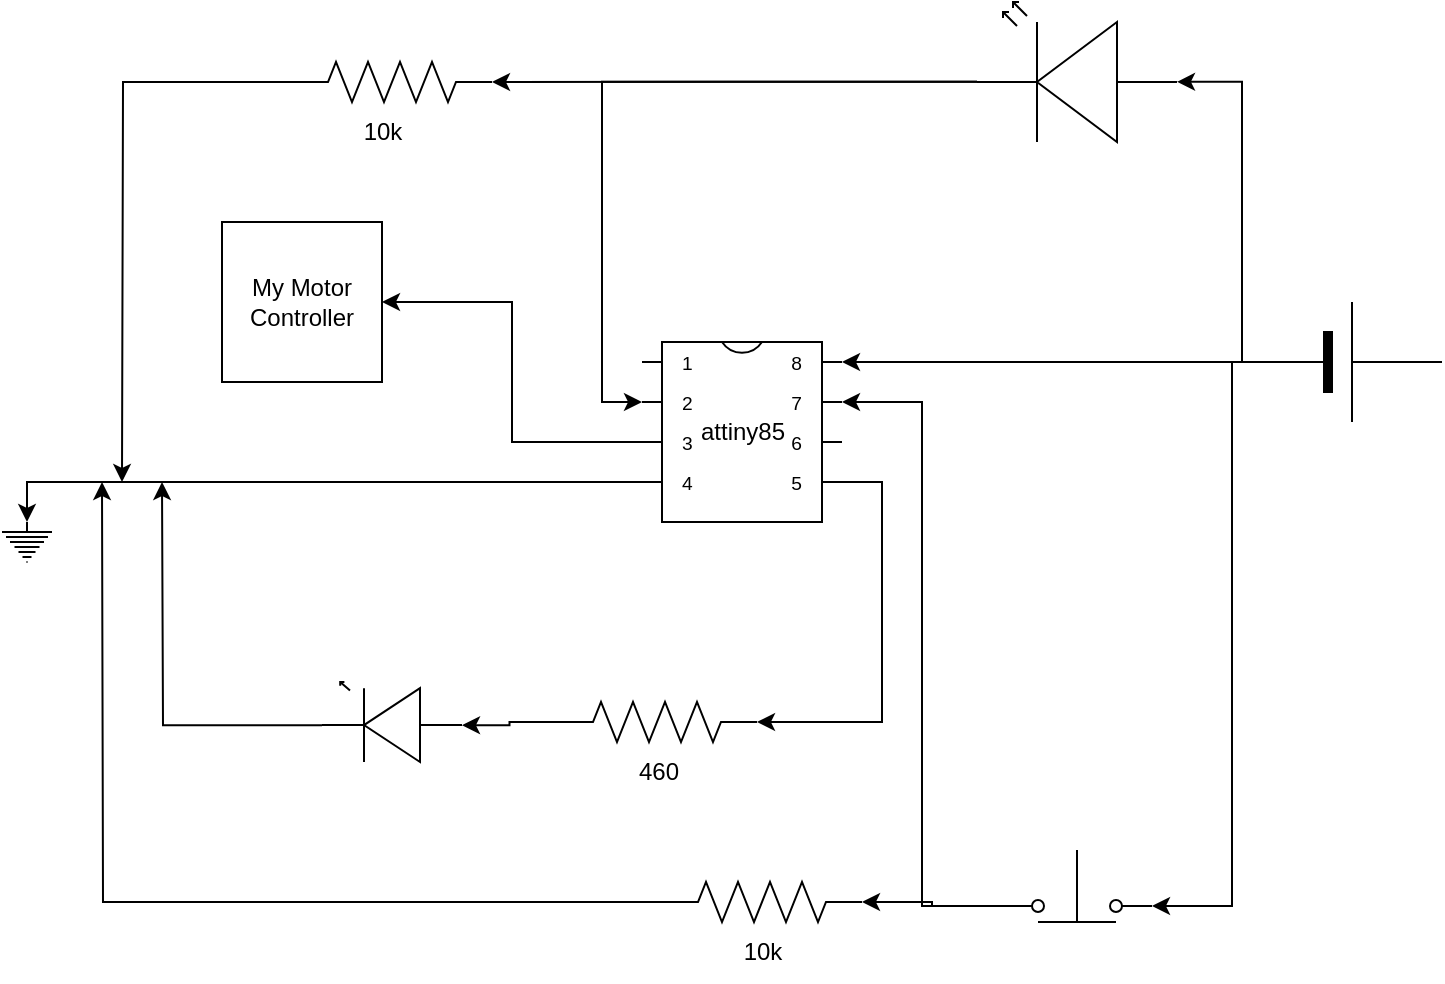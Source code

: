 <mxfile version="20.3.0" type="device"><diagram name="Page-1" id="7e0a89b8-554c-2b80-1dc8-d5c74ca68de4"><mxGraphModel dx="1422" dy="878" grid="1" gridSize="10" guides="1" tooltips="1" connect="1" arrows="1" fold="1" page="1" pageScale="1" pageWidth="1100" pageHeight="850" background="none" math="0" shadow="0"><root><mxCell id="0"/><mxCell id="1" parent="0"/><mxCell id="tdwz3lQ2Ena3CXOnFFWr-5" style="edgeStyle=orthogonalEdgeStyle;rounded=0;orthogonalLoop=1;jettySize=auto;html=1;exitX=0;exitY=0;exitDx=0;exitDy=70;exitPerimeter=0;entryX=0.5;entryY=0;entryDx=0;entryDy=0;entryPerimeter=0;" edge="1" parent="1" source="tdwz3lQ2Ena3CXOnFFWr-1" target="tdwz3lQ2Ena3CXOnFFWr-2"><mxGeometry relative="1" as="geometry"/></mxCell><mxCell id="tdwz3lQ2Ena3CXOnFFWr-20" style="edgeStyle=orthogonalEdgeStyle;rounded=0;orthogonalLoop=1;jettySize=auto;html=1;exitX=1;exitY=0;exitDx=0;exitDy=70;exitPerimeter=0;entryX=0;entryY=0.5;entryDx=0;entryDy=0;entryPerimeter=0;" edge="1" parent="1" source="tdwz3lQ2Ena3CXOnFFWr-1" target="tdwz3lQ2Ena3CXOnFFWr-11"><mxGeometry relative="1" as="geometry"/></mxCell><mxCell id="tdwz3lQ2Ena3CXOnFFWr-1" value="attiny85" style="shadow=0;dashed=0;align=center;html=1;strokeWidth=1;shape=mxgraph.electrical.logic_gates.dual_inline_ic;labelNames=a,b,c,d,e,f,g,h,i,j,k,l,m,n,o,p,q,r,s,t;" vertex="1" parent="1"><mxGeometry x="500" y="350" width="100" height="90" as="geometry"/></mxCell><mxCell id="tdwz3lQ2Ena3CXOnFFWr-2" value="" style="pointerEvents=1;verticalLabelPosition=bottom;shadow=0;dashed=0;align=center;html=1;verticalAlign=top;shape=mxgraph.electrical.signal_sources.protective_earth;" vertex="1" parent="1"><mxGeometry x="180" y="440" width="25" height="20" as="geometry"/></mxCell><mxCell id="tdwz3lQ2Ena3CXOnFFWr-4" style="edgeStyle=orthogonalEdgeStyle;rounded=0;orthogonalLoop=1;jettySize=auto;html=1;exitX=0;exitY=0.5;exitDx=0;exitDy=0;exitPerimeter=0;entryX=1;entryY=0;entryDx=0;entryDy=10;entryPerimeter=0;" edge="1" parent="1" source="tdwz3lQ2Ena3CXOnFFWr-3" target="tdwz3lQ2Ena3CXOnFFWr-1"><mxGeometry relative="1" as="geometry"/></mxCell><mxCell id="tdwz3lQ2Ena3CXOnFFWr-16" style="edgeStyle=orthogonalEdgeStyle;rounded=0;orthogonalLoop=1;jettySize=auto;html=1;exitX=0;exitY=0.5;exitDx=0;exitDy=0;exitPerimeter=0;entryX=0;entryY=0.57;entryDx=0;entryDy=0;entryPerimeter=0;" edge="1" parent="1" source="tdwz3lQ2Ena3CXOnFFWr-3" target="tdwz3lQ2Ena3CXOnFFWr-15"><mxGeometry relative="1" as="geometry"><Array as="points"><mxPoint x="800" y="220"/></Array></mxGeometry></mxCell><mxCell id="tdwz3lQ2Ena3CXOnFFWr-3" value="" style="verticalLabelPosition=bottom;shadow=0;dashed=0;align=center;fillColor=strokeColor;html=1;verticalAlign=top;strokeWidth=1;shape=mxgraph.electrical.miscellaneous.monocell_battery;" vertex="1" parent="1"><mxGeometry x="800" y="330" width="100" height="60" as="geometry"/></mxCell><mxCell id="tdwz3lQ2Ena3CXOnFFWr-7" style="edgeStyle=orthogonalEdgeStyle;rounded=0;orthogonalLoop=1;jettySize=auto;html=1;exitX=0;exitY=0.8;exitDx=0;exitDy=0;entryX=1;entryY=0;entryDx=0;entryDy=30;entryPerimeter=0;" edge="1" parent="1" source="tdwz3lQ2Ena3CXOnFFWr-6" target="tdwz3lQ2Ena3CXOnFFWr-1"><mxGeometry relative="1" as="geometry"/></mxCell><mxCell id="tdwz3lQ2Ena3CXOnFFWr-8" style="edgeStyle=orthogonalEdgeStyle;rounded=0;orthogonalLoop=1;jettySize=auto;html=1;exitX=1;exitY=0.8;exitDx=0;exitDy=0;entryX=1;entryY=0.8;entryDx=0;entryDy=0;" edge="1" parent="1" target="tdwz3lQ2Ena3CXOnFFWr-6"><mxGeometry relative="1" as="geometry"><mxPoint x="800" y="360" as="sourcePoint"/><Array as="points"><mxPoint x="795" y="360"/><mxPoint x="795" y="632"/></Array></mxGeometry></mxCell><mxCell id="tdwz3lQ2Ena3CXOnFFWr-29" style="edgeStyle=orthogonalEdgeStyle;rounded=0;orthogonalLoop=1;jettySize=auto;html=1;exitX=0;exitY=0.8;exitDx=0;exitDy=0;entryX=0;entryY=0.5;entryDx=0;entryDy=0;entryPerimeter=0;" edge="1" parent="1" source="tdwz3lQ2Ena3CXOnFFWr-6" target="tdwz3lQ2Ena3CXOnFFWr-9"><mxGeometry relative="1" as="geometry"/></mxCell><mxCell id="tdwz3lQ2Ena3CXOnFFWr-6" value="" style="pointerEvents=1;verticalLabelPosition=bottom;shadow=0;dashed=0;align=center;html=1;verticalAlign=top;shape=mxgraph.electrical.electro-mechanical.pushbuttonBreak2;elSwitchState=off;" vertex="1" parent="1"><mxGeometry x="680" y="600" width="75" height="40" as="geometry"/></mxCell><mxCell id="tdwz3lQ2Ena3CXOnFFWr-23" style="edgeStyle=orthogonalEdgeStyle;rounded=0;orthogonalLoop=1;jettySize=auto;html=1;exitX=1;exitY=0.5;exitDx=0;exitDy=0;exitPerimeter=0;" edge="1" parent="1" source="tdwz3lQ2Ena3CXOnFFWr-9"><mxGeometry relative="1" as="geometry"><mxPoint x="230" y="420" as="targetPoint"/></mxGeometry></mxCell><mxCell id="tdwz3lQ2Ena3CXOnFFWr-9" value="" style="pointerEvents=1;verticalLabelPosition=bottom;shadow=0;dashed=0;align=center;html=1;verticalAlign=top;shape=mxgraph.electrical.resistors.resistor_2;rotation=-180;" vertex="1" parent="1"><mxGeometry x="510" y="620" width="100" height="20" as="geometry"/></mxCell><mxCell id="tdwz3lQ2Ena3CXOnFFWr-21" style="edgeStyle=orthogonalEdgeStyle;rounded=0;orthogonalLoop=1;jettySize=auto;html=1;exitX=1;exitY=0.5;exitDx=0;exitDy=0;exitPerimeter=0;entryX=0;entryY=0.54;entryDx=0;entryDy=0;entryPerimeter=0;" edge="1" parent="1" source="tdwz3lQ2Ena3CXOnFFWr-11" target="tdwz3lQ2Ena3CXOnFFWr-13"><mxGeometry relative="1" as="geometry"/></mxCell><mxCell id="tdwz3lQ2Ena3CXOnFFWr-11" value="" style="pointerEvents=1;verticalLabelPosition=bottom;shadow=0;dashed=0;align=center;html=1;verticalAlign=top;shape=mxgraph.electrical.resistors.resistor_2;rotation=-180;" vertex="1" parent="1"><mxGeometry x="457.5" y="530" width="100" height="20" as="geometry"/></mxCell><mxCell id="tdwz3lQ2Ena3CXOnFFWr-22" style="edgeStyle=orthogonalEdgeStyle;rounded=0;orthogonalLoop=1;jettySize=auto;html=1;exitX=1;exitY=0.54;exitDx=0;exitDy=0;exitPerimeter=0;" edge="1" parent="1" source="tdwz3lQ2Ena3CXOnFFWr-13"><mxGeometry relative="1" as="geometry"><mxPoint x="260" y="420" as="targetPoint"/></mxGeometry></mxCell><mxCell id="tdwz3lQ2Ena3CXOnFFWr-13" value="" style="verticalLabelPosition=bottom;shadow=0;dashed=0;align=center;html=1;verticalAlign=top;shape=mxgraph.electrical.opto_electronics.led_1;pointerEvents=1;flipH=1;rotation=0;" vertex="1" parent="1"><mxGeometry x="340" y="520" width="70" height="40" as="geometry"/></mxCell><mxCell id="tdwz3lQ2Ena3CXOnFFWr-17" style="edgeStyle=orthogonalEdgeStyle;rounded=0;orthogonalLoop=1;jettySize=auto;html=1;exitX=1;exitY=0.57;exitDx=0;exitDy=0;exitPerimeter=0;entryX=0;entryY=0;entryDx=0;entryDy=30;entryPerimeter=0;" edge="1" parent="1" source="tdwz3lQ2Ena3CXOnFFWr-15" target="tdwz3lQ2Ena3CXOnFFWr-1"><mxGeometry relative="1" as="geometry"/></mxCell><mxCell id="tdwz3lQ2Ena3CXOnFFWr-28" style="edgeStyle=orthogonalEdgeStyle;rounded=0;orthogonalLoop=1;jettySize=auto;html=1;exitX=1;exitY=0.57;exitDx=0;exitDy=0;exitPerimeter=0;entryX=1;entryY=0.5;entryDx=0;entryDy=0;entryPerimeter=0;" edge="1" parent="1" source="tdwz3lQ2Ena3CXOnFFWr-15" target="tdwz3lQ2Ena3CXOnFFWr-18"><mxGeometry relative="1" as="geometry"/></mxCell><mxCell id="tdwz3lQ2Ena3CXOnFFWr-15" value="" style="verticalLabelPosition=bottom;shadow=0;dashed=0;align=center;html=1;verticalAlign=top;shape=mxgraph.electrical.opto_electronics.led_2;pointerEvents=1;flipH=1;" vertex="1" parent="1"><mxGeometry x="667.5" y="180" width="100" height="70" as="geometry"/></mxCell><mxCell id="tdwz3lQ2Ena3CXOnFFWr-24" style="edgeStyle=orthogonalEdgeStyle;rounded=0;orthogonalLoop=1;jettySize=auto;html=1;exitX=0;exitY=0.5;exitDx=0;exitDy=0;exitPerimeter=0;" edge="1" parent="1" source="tdwz3lQ2Ena3CXOnFFWr-18"><mxGeometry relative="1" as="geometry"><mxPoint x="240" y="420" as="targetPoint"/></mxGeometry></mxCell><mxCell id="tdwz3lQ2Ena3CXOnFFWr-18" value="" style="pointerEvents=1;verticalLabelPosition=bottom;shadow=0;dashed=0;align=center;html=1;verticalAlign=top;shape=mxgraph.electrical.resistors.resistor_2;rotation=0;" vertex="1" parent="1"><mxGeometry x="325" y="210" width="100" height="20" as="geometry"/></mxCell><mxCell id="tdwz3lQ2Ena3CXOnFFWr-25" value="10k" style="text;html=1;align=center;verticalAlign=middle;resizable=0;points=[];autosize=1;strokeColor=none;fillColor=none;" vertex="1" parent="1"><mxGeometry x="540" y="640" width="40" height="30" as="geometry"/></mxCell><mxCell id="tdwz3lQ2Ena3CXOnFFWr-26" value="460" style="text;html=1;align=center;verticalAlign=middle;resizable=0;points=[];autosize=1;strokeColor=none;fillColor=none;" vertex="1" parent="1"><mxGeometry x="487.5" y="550" width="40" height="30" as="geometry"/></mxCell><mxCell id="tdwz3lQ2Ena3CXOnFFWr-27" value="10k" style="text;html=1;align=center;verticalAlign=middle;resizable=0;points=[];autosize=1;strokeColor=none;fillColor=none;" vertex="1" parent="1"><mxGeometry x="350" y="230" width="40" height="30" as="geometry"/></mxCell><mxCell id="tdwz3lQ2Ena3CXOnFFWr-31" style="edgeStyle=orthogonalEdgeStyle;rounded=0;orthogonalLoop=1;jettySize=auto;html=1;exitX=0;exitY=0;exitDx=0;exitDy=50;exitPerimeter=0;" edge="1" parent="1" source="tdwz3lQ2Ena3CXOnFFWr-1" target="tdwz3lQ2Ena3CXOnFFWr-30"><mxGeometry relative="1" as="geometry"/></mxCell><mxCell id="tdwz3lQ2Ena3CXOnFFWr-30" value="My Motor Controller" style="whiteSpace=wrap;html=1;aspect=fixed;" vertex="1" parent="1"><mxGeometry x="290" y="290" width="80" height="80" as="geometry"/></mxCell></root></mxGraphModel></diagram></mxfile>